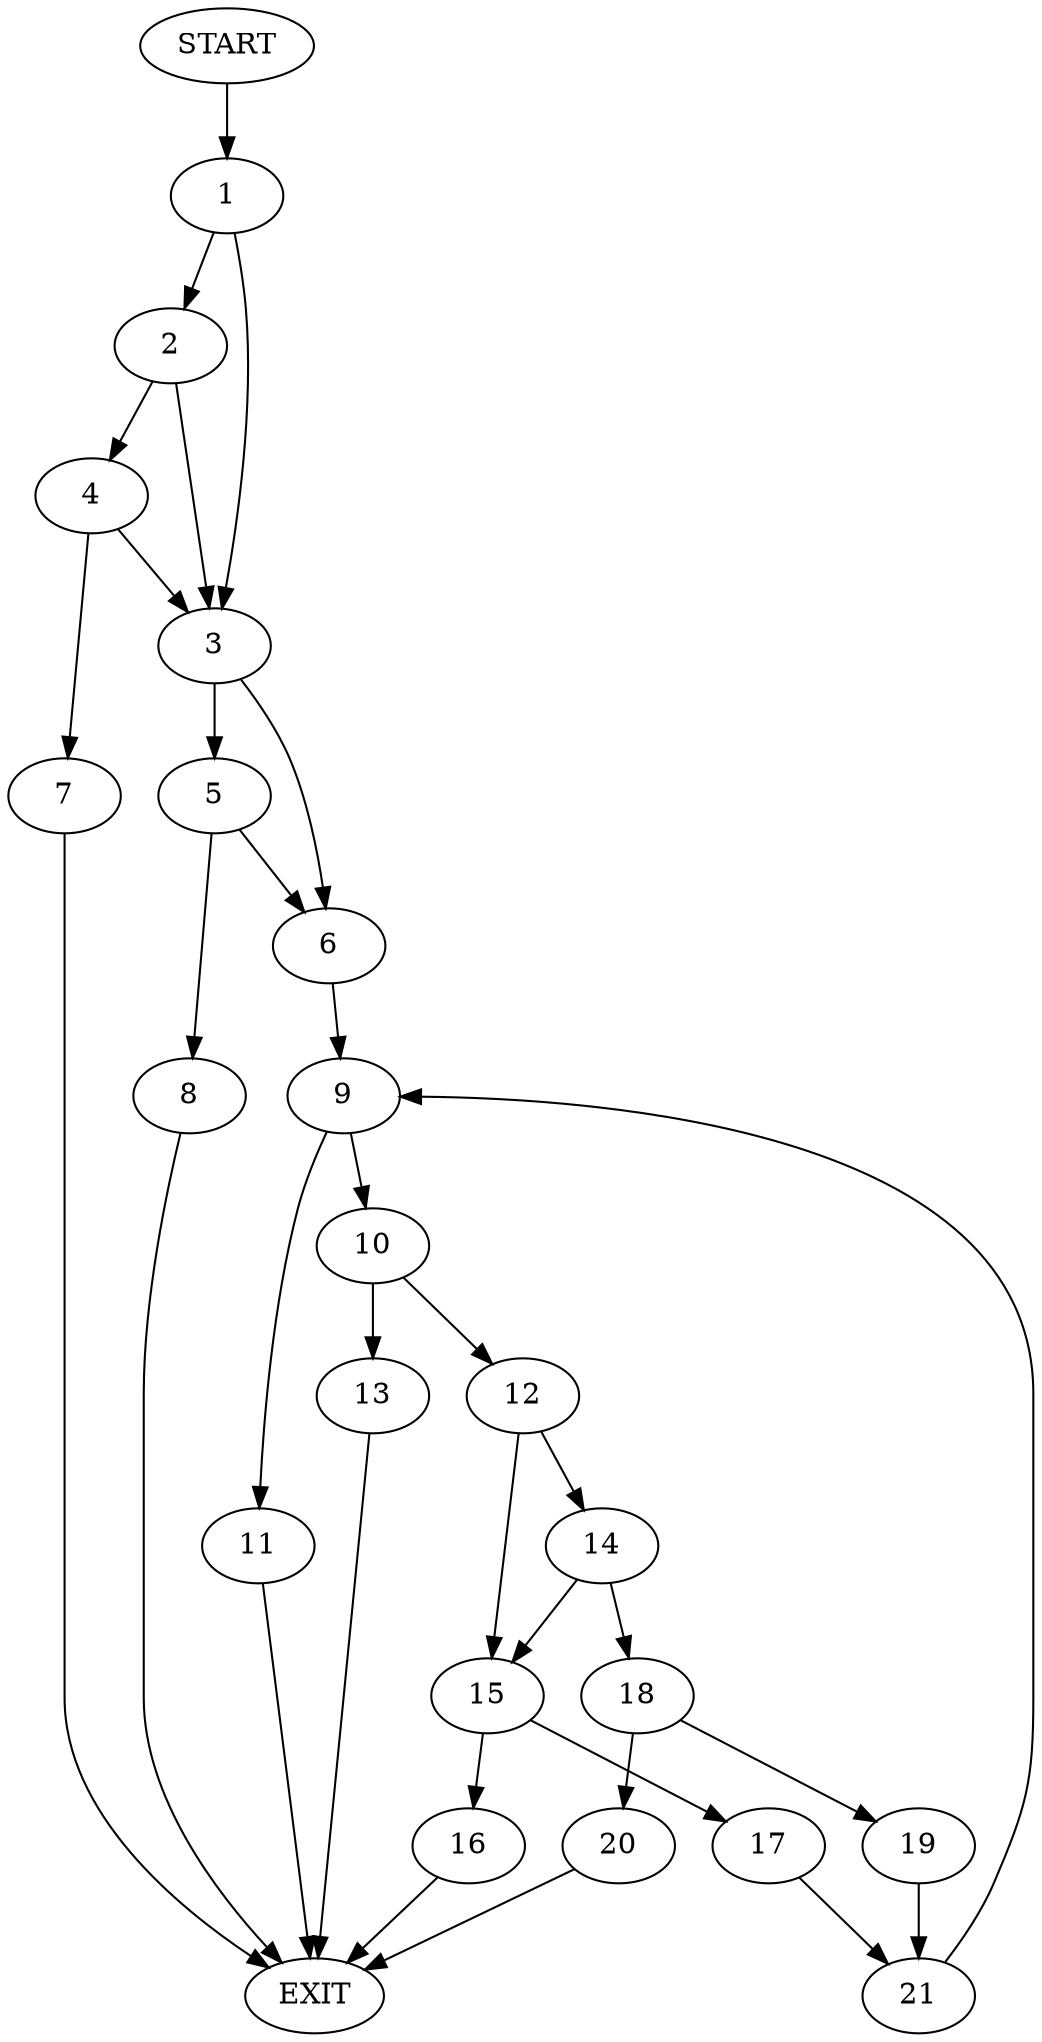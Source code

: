 digraph {
0 [label="START"]
22 [label="EXIT"]
0 -> 1
1 -> 2
1 -> 3
2 -> 4
2 -> 3
3 -> 5
3 -> 6
4 -> 3
4 -> 7
7 -> 22
5 -> 8
5 -> 6
6 -> 9
8 -> 22
9 -> 10
9 -> 11
11 -> 22
10 -> 12
10 -> 13
12 -> 14
12 -> 15
13 -> 22
15 -> 16
15 -> 17
14 -> 15
14 -> 18
18 -> 19
18 -> 20
19 -> 21
20 -> 22
21 -> 9
17 -> 21
16 -> 22
}
